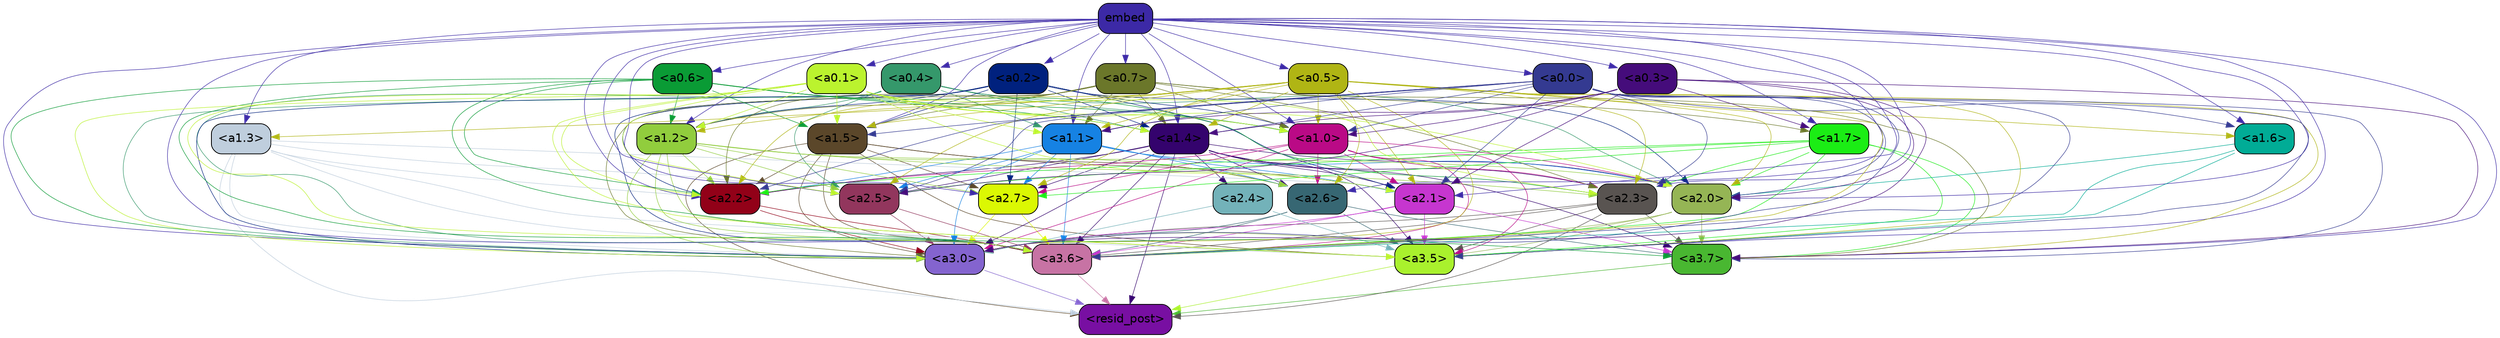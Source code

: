 strict digraph "" {
	graph [bgcolor=transparent,
		layout=dot,
		overlap=false,
		splines=true
	];
	"<a3.7>"	[color=black,
		fillcolor="#49b731",
		fontname=Helvetica,
		shape=box,
		style="filled, rounded"];
	"<resid_post>"	[color=black,
		fillcolor="#780fa2",
		fontname=Helvetica,
		shape=box,
		style="filled, rounded"];
	"<a3.7>" -> "<resid_post>"	[color="#49b731",
		penwidth=0.6];
	"<a3.6>"	[color=black,
		fillcolor="#c773a4",
		fontname=Helvetica,
		shape=box,
		style="filled, rounded"];
	"<a3.6>" -> "<resid_post>"	[color="#c773a4",
		penwidth=0.6];
	"<a3.5>"	[color=black,
		fillcolor="#a9f12d",
		fontname=Helvetica,
		shape=box,
		style="filled, rounded"];
	"<a3.5>" -> "<resid_post>"	[color="#a9f12d",
		penwidth=0.6];
	"<a3.0>"	[color=black,
		fillcolor="#8464cf",
		fontname=Helvetica,
		shape=box,
		style="filled, rounded"];
	"<a3.0>" -> "<resid_post>"	[color="#8464cf",
		penwidth=0.6];
	"<a2.3>"	[color=black,
		fillcolor="#595451",
		fontname=Helvetica,
		shape=box,
		style="filled, rounded"];
	"<a2.3>" -> "<a3.7>"	[color="#595451",
		penwidth=0.6];
	"<a2.3>" -> "<resid_post>"	[color="#595451",
		penwidth=0.6];
	"<a2.3>" -> "<a3.6>"	[color="#595451",
		penwidth=0.6];
	"<a2.3>" -> "<a3.5>"	[color="#595451",
		penwidth=0.6];
	"<a2.3>" -> "<a3.0>"	[color="#595451",
		penwidth=0.6];
	"<a1.5>"	[color=black,
		fillcolor="#5b472a",
		fontname=Helvetica,
		shape=box,
		style="filled, rounded"];
	"<a1.5>" -> "<resid_post>"	[color="#5b472a",
		penwidth=0.6];
	"<a1.5>" -> "<a3.6>"	[color="#5b472a",
		penwidth=0.6];
	"<a1.5>" -> "<a3.5>"	[color="#5b472a",
		penwidth=0.6];
	"<a1.5>" -> "<a3.0>"	[color="#5b472a",
		penwidth=0.6];
	"<a2.6>"	[color=black,
		fillcolor="#376773",
		fontname=Helvetica,
		shape=box,
		style="filled, rounded"];
	"<a1.5>" -> "<a2.6>"	[color="#5b472a",
		penwidth=0.6];
	"<a2.1>"	[color=black,
		fillcolor="#c636cf",
		fontname=Helvetica,
		shape=box,
		style="filled, rounded"];
	"<a1.5>" -> "<a2.1>"	[color="#5b472a",
		penwidth=0.6];
	"<a2.7>"	[color=black,
		fillcolor="#dbf803",
		fontname=Helvetica,
		shape=box,
		style="filled, rounded"];
	"<a1.5>" -> "<a2.7>"	[color="#5b472a",
		penwidth=0.6];
	"<a2.2>"	[color=black,
		fillcolor="#920118",
		fontname=Helvetica,
		shape=box,
		style="filled, rounded"];
	"<a1.5>" -> "<a2.2>"	[color="#5b472a",
		penwidth=0.6];
	"<a1.4>"	[color=black,
		fillcolor="#34036d",
		fontname=Helvetica,
		shape=box,
		style="filled, rounded"];
	"<a1.4>" -> "<a3.7>"	[color="#34036d",
		penwidth=0.6];
	"<a1.4>" -> "<resid_post>"	[color="#34036d",
		penwidth=0.6];
	"<a1.4>" -> "<a3.6>"	[color="#34036d",
		penwidth=0.6];
	"<a1.4>" -> "<a3.5>"	[color="#34036d",
		penwidth=0.6];
	"<a1.4>" -> "<a3.0>"	[color="#34036d",
		penwidth=0.6];
	"<a1.4>" -> "<a2.3>"	[color="#34036d",
		penwidth=0.6];
	"<a1.4>" -> "<a2.6>"	[color="#34036d",
		penwidth=0.6];
	"<a1.4>" -> "<a2.1>"	[color="#34036d",
		penwidth=0.6];
	"<a1.4>" -> "<a2.7>"	[color="#34036d",
		penwidth=0.6];
	"<a2.5>"	[color=black,
		fillcolor="#92365d",
		fontname=Helvetica,
		shape=box,
		style="filled, rounded"];
	"<a1.4>" -> "<a2.5>"	[color="#34036d",
		penwidth=0.6];
	"<a2.0>"	[color=black,
		fillcolor="#95b555",
		fontname=Helvetica,
		shape=box,
		style="filled, rounded"];
	"<a1.4>" -> "<a2.0>"	[color="#34036d",
		penwidth=0.6];
	"<a2.4>"	[color=black,
		fillcolor="#73b2b9",
		fontname=Helvetica,
		shape=box,
		style="filled, rounded"];
	"<a1.4>" -> "<a2.4>"	[color="#34036d",
		penwidth=0.6];
	"<a1.4>" -> "<a2.2>"	[color="#34036d",
		penwidth=0.6];
	"<a1.3>"	[color=black,
		fillcolor="#bfcedd",
		fontname=Helvetica,
		shape=box,
		style="filled, rounded"];
	"<a1.3>" -> "<resid_post>"	[color="#bfcedd",
		penwidth=0.6];
	"<a1.3>" -> "<a3.6>"	[color="#bfcedd",
		penwidth=0.6];
	"<a1.3>" -> "<a3.5>"	[color="#bfcedd",
		penwidth=0.6];
	"<a1.3>" -> "<a3.0>"	[color="#bfcedd",
		penwidth=0.6];
	"<a1.3>" -> "<a2.1>"	[color="#bfcedd",
		penwidth=0.6];
	"<a1.3>" -> "<a2.5>"	[color="#bfcedd",
		penwidth=0.6];
	"<a1.3>" -> "<a2.2>"	[color="#bfcedd",
		penwidth=0.6];
	"<a2.6>" -> "<a3.7>"	[color="#376773",
		penwidth=0.6];
	"<a2.6>" -> "<a3.6>"	[color="#376773",
		penwidth=0.6];
	"<a2.6>" -> "<a3.5>"	[color="#376773",
		penwidth=0.6];
	"<a2.6>" -> "<a3.0>"	[color="#376773",
		penwidth=0.6];
	"<a2.1>" -> "<a3.7>"	[color="#c636cf",
		penwidth=0.6];
	"<a2.1>" -> "<a3.6>"	[color="#c636cf",
		penwidth=0.6];
	"<a2.1>" -> "<a3.5>"	[color="#c636cf",
		penwidth=0.6];
	"<a2.1>" -> "<a3.0>"	[color="#c636cf",
		penwidth=0.6];
	"<a2.7>" -> "<a3.6>"	[color="#dbf803",
		penwidth=0.6];
	"<a2.7>" -> "<a3.0>"	[color="#dbf803",
		penwidth=0.6];
	"<a2.5>" -> "<a3.6>"	[color="#92365d",
		penwidth=0.6];
	"<a2.5>" -> "<a3.0>"	[color="#92365d",
		penwidth=0.6];
	"<a2.0>" -> "<a3.7>"	[color="#95b555",
		penwidth=0.6];
	"<a2.0>" -> "<a3.6>"	[color="#95b555",
		penwidth=0.6];
	"<a2.0>" -> "<a3.5>"	[color="#95b555",
		penwidth=0.6];
	"<a2.0>" -> "<a3.0>"	[color="#95b555",
		penwidth=0.6];
	"<a1.1>"	[color=black,
		fillcolor="#1682e3",
		fontname=Helvetica,
		shape=box,
		style="filled, rounded"];
	"<a1.1>" -> "<a3.6>"	[color="#1682e3",
		penwidth=0.6];
	"<a1.1>" -> "<a3.0>"	[color="#1682e3",
		penwidth=0.6];
	"<a1.1>" -> "<a2.6>"	[color="#1682e3",
		penwidth=0.6];
	"<a1.1>" -> "<a2.1>"	[color="#1682e3",
		penwidth=0.6];
	"<a1.1>" -> "<a2.7>"	[color="#1682e3",
		penwidth=0.6];
	"<a1.1>" -> "<a2.5>"	[color="#1682e3",
		penwidth=0.6];
	"<a1.1>" -> "<a2.0>"	[color="#1682e3",
		penwidth=0.6];
	"<a1.1>" -> "<a2.2>"	[color="#1682e3",
		penwidth=0.6];
	"<a0.4>"	[color=black,
		fillcolor="#35986b",
		fontname=Helvetica,
		shape=box,
		style="filled, rounded"];
	"<a0.4>" -> "<a3.6>"	[color="#35986b",
		penwidth=0.6];
	"<a0.4>" -> "<a3.0>"	[color="#35986b",
		penwidth=0.6];
	"<a0.4>" -> "<a1.4>"	[color="#35986b",
		penwidth=0.6];
	"<a0.4>" -> "<a2.5>"	[color="#35986b",
		penwidth=0.6];
	"<a0.4>" -> "<a2.0>"	[color="#35986b",
		penwidth=0.6];
	"<a0.4>" -> "<a1.1>"	[color="#35986b",
		penwidth=0.6];
	"<a1.2>"	[color=black,
		fillcolor="#91cd3d",
		fontname=Helvetica,
		shape=box,
		style="filled, rounded"];
	"<a0.4>" -> "<a1.2>"	[color="#35986b",
		penwidth=0.6];
	"<a1.0>"	[color=black,
		fillcolor="#ba0a86",
		fontname=Helvetica,
		shape=box,
		style="filled, rounded"];
	"<a0.4>" -> "<a1.0>"	[color="#35986b",
		penwidth=0.6];
	"<a0.2>"	[color=black,
		fillcolor="#00217e",
		fontname=Helvetica,
		shape=box,
		style="filled, rounded"];
	"<a0.2>" -> "<a3.6>"	[color="#00217e",
		penwidth=0.6];
	"<a0.2>" -> "<a3.0>"	[color="#00217e",
		penwidth=0.6];
	"<a0.2>" -> "<a1.5>"	[color="#00217e",
		penwidth=0.6];
	"<a0.2>" -> "<a1.4>"	[color="#00217e",
		penwidth=0.6];
	"<a0.2>" -> "<a2.1>"	[color="#00217e",
		penwidth=0.6];
	"<a0.2>" -> "<a2.7>"	[color="#00217e",
		penwidth=0.6];
	"<a0.2>" -> "<a2.0>"	[color="#00217e",
		penwidth=0.6];
	"<a0.2>" -> "<a1.2>"	[color="#00217e",
		penwidth=0.6];
	"<a0.2>" -> "<a2.2>"	[color="#00217e",
		penwidth=0.6];
	"<a0.2>" -> "<a1.0>"	[color="#00217e",
		penwidth=0.6];
	"<a2.4>" -> "<a3.5>"	[color="#73b2b9",
		penwidth=0.6];
	"<a2.4>" -> "<a3.0>"	[color="#73b2b9",
		penwidth=0.6];
	"<a1.2>" -> "<a3.6>"	[color="#91cd3d",
		penwidth=0.6];
	"<a1.2>" -> "<a3.5>"	[color="#91cd3d",
		penwidth=0.6];
	"<a1.2>" -> "<a3.0>"	[color="#91cd3d",
		penwidth=0.6];
	"<a1.2>" -> "<a2.3>"	[color="#91cd3d",
		penwidth=0.6];
	"<a1.2>" -> "<a2.6>"	[color="#91cd3d",
		penwidth=0.6];
	"<a1.2>" -> "<a2.7>"	[color="#91cd3d",
		penwidth=0.6];
	"<a1.2>" -> "<a2.5>"	[color="#91cd3d",
		penwidth=0.6];
	"<a1.2>" -> "<a2.0>"	[color="#91cd3d",
		penwidth=0.6];
	"<a1.2>" -> "<a2.2>"	[color="#91cd3d",
		penwidth=0.6];
	"<a1.7>"	[color=black,
		fillcolor="#1bed15",
		fontname=Helvetica,
		shape=box,
		style="filled, rounded"];
	"<a1.7>" -> "<a3.7>"	[color="#1bed15",
		penwidth=0.6];
	"<a1.7>" -> "<a3.6>"	[color="#1bed15",
		penwidth=0.6];
	"<a1.7>" -> "<a3.5>"	[color="#1bed15",
		penwidth=0.6];
	"<a1.7>" -> "<a2.3>"	[color="#1bed15",
		penwidth=0.6];
	"<a1.7>" -> "<a2.7>"	[color="#1bed15",
		penwidth=0.6];
	"<a1.7>" -> "<a2.5>"	[color="#1bed15",
		penwidth=0.6];
	"<a1.7>" -> "<a2.0>"	[color="#1bed15",
		penwidth=0.6];
	"<a1.7>" -> "<a2.2>"	[color="#1bed15",
		penwidth=0.6];
	"<a0.7>"	[color=black,
		fillcolor="#6b772a",
		fontname=Helvetica,
		shape=box,
		style="filled, rounded"];
	"<a0.7>" -> "<a3.7>"	[color="#6b772a",
		penwidth=0.6];
	"<a0.7>" -> "<a3.0>"	[color="#6b772a",
		penwidth=0.6];
	"<a0.7>" -> "<a2.3>"	[color="#6b772a",
		penwidth=0.6];
	"<a0.7>" -> "<a1.5>"	[color="#6b772a",
		penwidth=0.6];
	"<a0.7>" -> "<a1.4>"	[color="#6b772a",
		penwidth=0.6];
	"<a0.7>" -> "<a1.1>"	[color="#6b772a",
		penwidth=0.6];
	"<a0.7>" -> "<a1.2>"	[color="#6b772a",
		penwidth=0.6];
	"<a0.7>" -> "<a1.7>"	[color="#6b772a",
		penwidth=0.6];
	"<a0.7>" -> "<a2.2>"	[color="#6b772a",
		penwidth=0.6];
	"<a0.7>" -> "<a1.0>"	[color="#6b772a",
		penwidth=0.6];
	"<a0.6>"	[color=black,
		fillcolor="#0a9b35",
		fontname=Helvetica,
		shape=box,
		style="filled, rounded"];
	"<a0.6>" -> "<a3.7>"	[color="#0a9b35",
		penwidth=0.6];
	"<a0.6>" -> "<a3.6>"	[color="#0a9b35",
		penwidth=0.6];
	"<a0.6>" -> "<a3.0>"	[color="#0a9b35",
		penwidth=0.6];
	"<a0.6>" -> "<a2.3>"	[color="#0a9b35",
		penwidth=0.6];
	"<a0.6>" -> "<a1.5>"	[color="#0a9b35",
		penwidth=0.6];
	"<a0.6>" -> "<a1.4>"	[color="#0a9b35",
		penwidth=0.6];
	"<a0.6>" -> "<a1.2>"	[color="#0a9b35",
		penwidth=0.6];
	"<a0.6>" -> "<a2.2>"	[color="#0a9b35",
		penwidth=0.6];
	"<a0.6>" -> "<a1.0>"	[color="#0a9b35",
		penwidth=0.6];
	embed	[color=black,
		fillcolor="#3c29a6",
		fontname=Helvetica,
		shape=box,
		style="filled, rounded"];
	embed -> "<a3.7>"	[color="#3c29a6",
		penwidth=0.6];
	embed -> "<a3.6>"	[color="#3c29a6",
		penwidth=0.6];
	embed -> "<a3.5>"	[color="#3c29a6",
		penwidth=0.6];
	embed -> "<a3.0>"	[color="#3c29a6",
		penwidth=0.6];
	embed -> "<a2.3>"	[color="#3c29a6",
		penwidth=0.6];
	embed -> "<a1.5>"	[color="#3c29a6",
		penwidth=0.6];
	embed -> "<a1.4>"	[color="#3c29a6",
		penwidth=0.6];
	embed -> "<a1.3>"	[color="#3c29a6",
		penwidth=0.6];
	embed -> "<a2.6>"	[color="#3c29a6",
		penwidth=0.6];
	embed -> "<a2.1>"	[color="#3c29a6",
		penwidth=0.6];
	embed -> "<a2.7>"	[color="#3c29a6",
		penwidth=0.6];
	embed -> "<a2.5>"	[color="#3c29a6",
		penwidth=0.6];
	embed -> "<a2.0>"	[color="#3c29a6",
		penwidth=0.6];
	embed -> "<a1.1>"	[color="#3c29a6",
		penwidth=0.6];
	embed -> "<a0.4>"	[color="#3c29a6",
		penwidth=0.6];
	embed -> "<a0.2>"	[color="#3c29a6",
		penwidth=0.6];
	embed -> "<a1.2>"	[color="#3c29a6",
		penwidth=0.6];
	embed -> "<a1.7>"	[color="#3c29a6",
		penwidth=0.6];
	embed -> "<a0.7>"	[color="#3c29a6",
		penwidth=0.6];
	embed -> "<a0.6>"	[color="#3c29a6",
		penwidth=0.6];
	embed -> "<a2.2>"	[color="#3c29a6",
		penwidth=0.6];
	"<a1.6>"	[color=black,
		fillcolor="#01ac96",
		fontname=Helvetica,
		shape=box,
		style="filled, rounded"];
	embed -> "<a1.6>"	[color="#3c29a6",
		penwidth=0.6];
	embed -> "<a1.0>"	[color="#3c29a6",
		penwidth=0.6];
	"<a0.5>"	[color=black,
		fillcolor="#b0b514",
		fontname=Helvetica,
		shape=box,
		style="filled, rounded"];
	embed -> "<a0.5>"	[color="#3c29a6",
		penwidth=0.6];
	"<a0.1>"	[color=black,
		fillcolor="#bbf32e",
		fontname=Helvetica,
		shape=box,
		style="filled, rounded"];
	embed -> "<a0.1>"	[color="#3c29a6",
		penwidth=0.6];
	"<a0.0>"	[color=black,
		fillcolor="#343a91",
		fontname=Helvetica,
		shape=box,
		style="filled, rounded"];
	embed -> "<a0.0>"	[color="#3c29a6",
		penwidth=0.6];
	"<a0.3>"	[color=black,
		fillcolor="#450c7b",
		fontname=Helvetica,
		shape=box,
		style="filled, rounded"];
	embed -> "<a0.3>"	[color="#3c29a6",
		penwidth=0.6];
	"<a2.2>" -> "<a3.6>"	[color="#920118",
		penwidth=0.6];
	"<a2.2>" -> "<a3.0>"	[color="#920118",
		penwidth=0.6];
	"<a1.6>" -> "<a3.6>"	[color="#01ac96",
		penwidth=0.6];
	"<a1.6>" -> "<a3.5>"	[color="#01ac96",
		penwidth=0.6];
	"<a1.6>" -> "<a2.0>"	[color="#01ac96",
		penwidth=0.6];
	"<a1.0>" -> "<a3.6>"	[color="#ba0a86",
		penwidth=0.6];
	"<a1.0>" -> "<a3.5>"	[color="#ba0a86",
		penwidth=0.6];
	"<a1.0>" -> "<a3.0>"	[color="#ba0a86",
		penwidth=0.6];
	"<a1.0>" -> "<a2.3>"	[color="#ba0a86",
		penwidth=0.6];
	"<a1.0>" -> "<a2.6>"	[color="#ba0a86",
		penwidth=0.6];
	"<a1.0>" -> "<a2.1>"	[color="#ba0a86",
		penwidth=0.6];
	"<a1.0>" -> "<a2.7>"	[color="#ba0a86",
		penwidth=0.6];
	"<a1.0>" -> "<a2.0>"	[color="#ba0a86",
		penwidth=0.6];
	"<a1.0>" -> "<a2.2>"	[color="#ba0a86",
		penwidth=0.6];
	"<a0.5>" -> "<a3.7>"	[color="#b0b514",
		penwidth=0.6];
	"<a0.5>" -> "<a3.6>"	[color="#b0b514",
		penwidth=0.6];
	"<a0.5>" -> "<a3.5>"	[color="#b0b514",
		penwidth=0.6];
	"<a0.5>" -> "<a3.0>"	[color="#b0b514",
		penwidth=0.6];
	"<a0.5>" -> "<a2.3>"	[color="#b0b514",
		penwidth=0.6];
	"<a0.5>" -> "<a1.5>"	[color="#b0b514",
		penwidth=0.6];
	"<a0.5>" -> "<a1.4>"	[color="#b0b514",
		penwidth=0.6];
	"<a0.5>" -> "<a1.3>"	[color="#b0b514",
		penwidth=0.6];
	"<a0.5>" -> "<a2.6>"	[color="#b0b514",
		penwidth=0.6];
	"<a0.5>" -> "<a2.1>"	[color="#b0b514",
		penwidth=0.6];
	"<a0.5>" -> "<a2.7>"	[color="#b0b514",
		penwidth=0.6];
	"<a0.5>" -> "<a2.5>"	[color="#b0b514",
		penwidth=0.6];
	"<a0.5>" -> "<a2.0>"	[color="#b0b514",
		penwidth=0.6];
	"<a0.5>" -> "<a1.1>"	[color="#b0b514",
		penwidth=0.6];
	"<a0.5>" -> "<a1.2>"	[color="#b0b514",
		penwidth=0.6];
	"<a0.5>" -> "<a2.2>"	[color="#b0b514",
		penwidth=0.6];
	"<a0.5>" -> "<a1.6>"	[color="#b0b514",
		penwidth=0.6];
	"<a0.5>" -> "<a1.0>"	[color="#b0b514",
		penwidth=0.6];
	"<a0.1>" -> "<a3.6>"	[color="#bbf32e",
		penwidth=0.6];
	"<a0.1>" -> "<a3.5>"	[color="#bbf32e",
		penwidth=0.6];
	"<a0.1>" -> "<a3.0>"	[color="#bbf32e",
		penwidth=0.6];
	"<a0.1>" -> "<a2.3>"	[color="#bbf32e",
		penwidth=0.6];
	"<a0.1>" -> "<a1.5>"	[color="#bbf32e",
		penwidth=0.6];
	"<a0.1>" -> "<a1.4>"	[color="#bbf32e",
		penwidth=0.6];
	"<a0.1>" -> "<a2.1>"	[color="#bbf32e",
		penwidth=0.6];
	"<a0.1>" -> "<a2.5>"	[color="#bbf32e",
		penwidth=0.6];
	"<a0.1>" -> "<a2.0>"	[color="#bbf32e",
		penwidth=0.6];
	"<a0.1>" -> "<a1.1>"	[color="#bbf32e",
		penwidth=0.6];
	"<a0.1>" -> "<a1.2>"	[color="#bbf32e",
		penwidth=0.6];
	"<a0.1>" -> "<a2.2>"	[color="#bbf32e",
		penwidth=0.6];
	"<a0.1>" -> "<a1.0>"	[color="#bbf32e",
		penwidth=0.6];
	"<a0.0>" -> "<a3.7>"	[color="#343a91",
		penwidth=0.6];
	"<a0.0>" -> "<a3.6>"	[color="#343a91",
		penwidth=0.6];
	"<a0.0>" -> "<a3.5>"	[color="#343a91",
		penwidth=0.6];
	"<a0.0>" -> "<a3.0>"	[color="#343a91",
		penwidth=0.6];
	"<a0.0>" -> "<a2.3>"	[color="#343a91",
		penwidth=0.6];
	"<a0.0>" -> "<a1.5>"	[color="#343a91",
		penwidth=0.6];
	"<a0.0>" -> "<a1.4>"	[color="#343a91",
		penwidth=0.6];
	"<a0.0>" -> "<a2.1>"	[color="#343a91",
		penwidth=0.6];
	"<a0.0>" -> "<a2.5>"	[color="#343a91",
		penwidth=0.6];
	"<a0.0>" -> "<a2.0>"	[color="#343a91",
		penwidth=0.6];
	"<a0.0>" -> "<a1.1>"	[color="#343a91",
		penwidth=0.6];
	"<a0.0>" -> "<a2.2>"	[color="#343a91",
		penwidth=0.6];
	"<a0.0>" -> "<a1.6>"	[color="#343a91",
		penwidth=0.6];
	"<a0.0>" -> "<a1.0>"	[color="#343a91",
		penwidth=0.6];
	"<a0.3>" -> "<a3.7>"	[color="#450c7b",
		penwidth=0.6];
	"<a0.3>" -> "<a3.0>"	[color="#450c7b",
		penwidth=0.6];
	"<a0.3>" -> "<a1.4>"	[color="#450c7b",
		penwidth=0.6];
	"<a0.3>" -> "<a2.1>"	[color="#450c7b",
		penwidth=0.6];
	"<a0.3>" -> "<a2.5>"	[color="#450c7b",
		penwidth=0.6];
	"<a0.3>" -> "<a2.0>"	[color="#450c7b",
		penwidth=0.6];
	"<a0.3>" -> "<a1.1>"	[color="#450c7b",
		penwidth=0.6];
	"<a0.3>" -> "<a1.7>"	[color="#450c7b",
		penwidth=0.6];
	"<a0.3>" -> "<a1.0>"	[color="#450c7b",
		penwidth=0.6];
}
